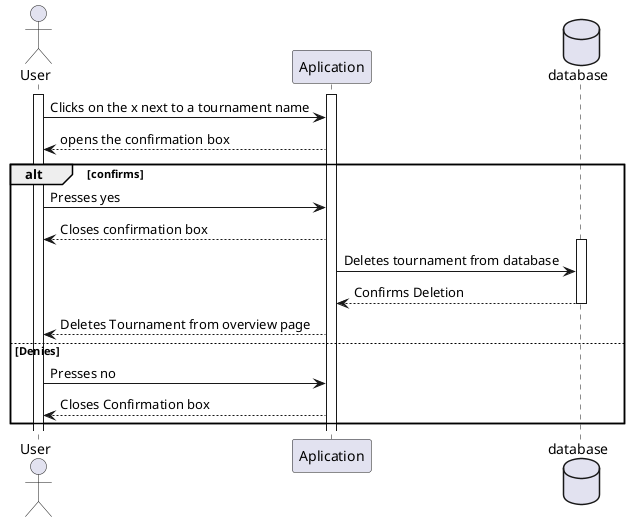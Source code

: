 @startuml createTournament

actor User as U
participant Aplication as A
Database database as D

activate U
activate A

U->A: Clicks on the x next to a tournament name
A-->U: opens the confirmation box
alt confirms
    U->A: Presses yes
    A-->U: Closes confirmation box
    activate D
    A->D: Deletes tournament from database
    D-->A: Confirms Deletion
    deactivate D
    A-->U: Deletes Tournament from overview page
else Denies
    U->A: Presses no
    A-->U: Closes Confirmation box

end



@enduml